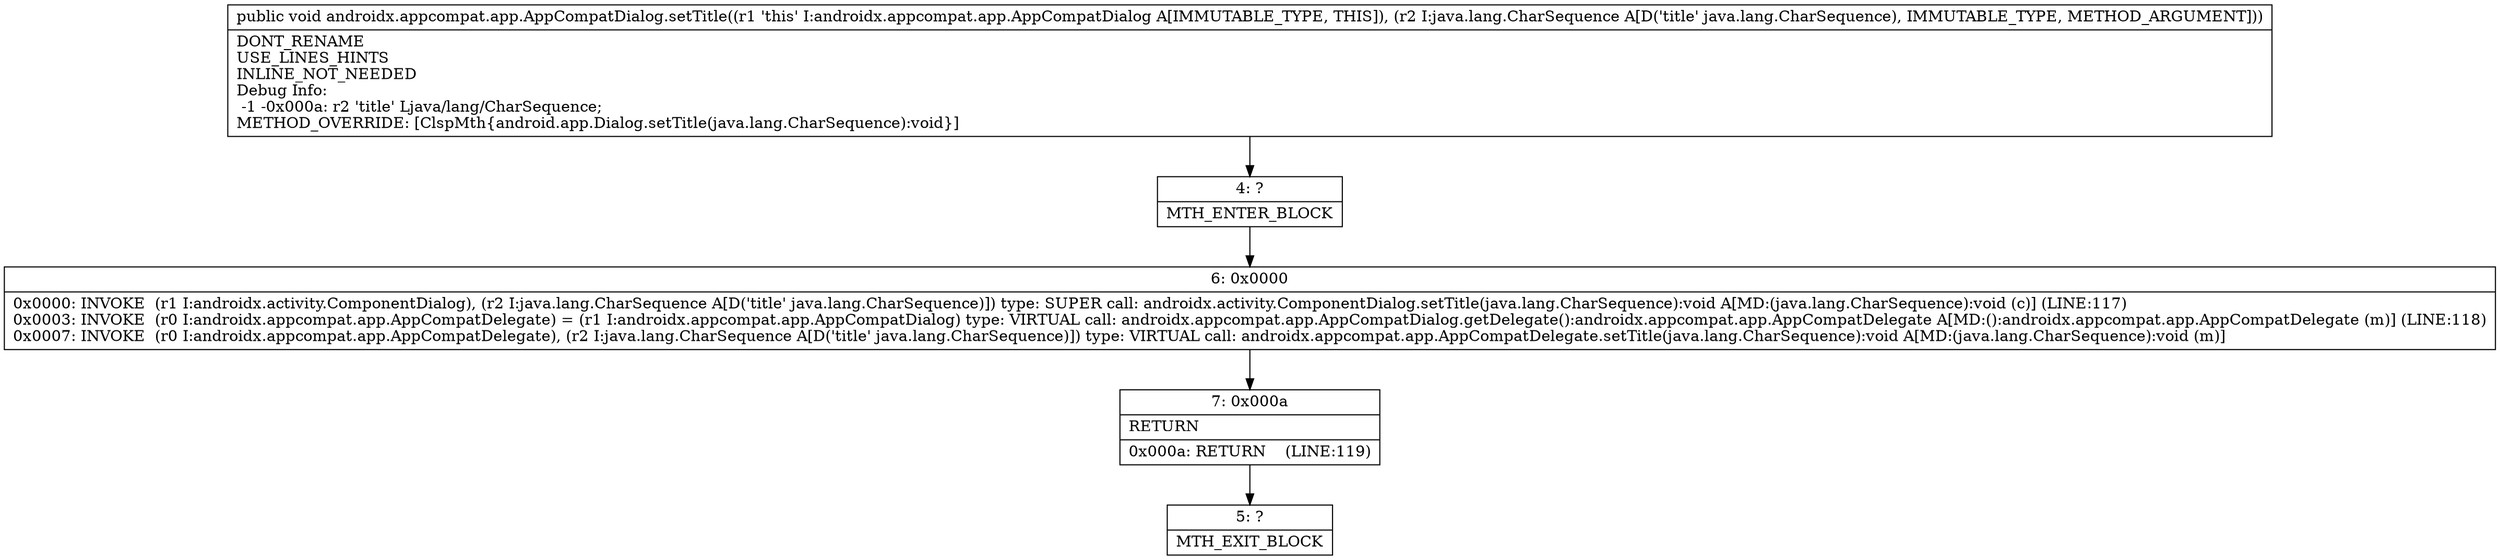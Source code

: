 digraph "CFG forandroidx.appcompat.app.AppCompatDialog.setTitle(Ljava\/lang\/CharSequence;)V" {
Node_4 [shape=record,label="{4\:\ ?|MTH_ENTER_BLOCK\l}"];
Node_6 [shape=record,label="{6\:\ 0x0000|0x0000: INVOKE  (r1 I:androidx.activity.ComponentDialog), (r2 I:java.lang.CharSequence A[D('title' java.lang.CharSequence)]) type: SUPER call: androidx.activity.ComponentDialog.setTitle(java.lang.CharSequence):void A[MD:(java.lang.CharSequence):void (c)] (LINE:117)\l0x0003: INVOKE  (r0 I:androidx.appcompat.app.AppCompatDelegate) = (r1 I:androidx.appcompat.app.AppCompatDialog) type: VIRTUAL call: androidx.appcompat.app.AppCompatDialog.getDelegate():androidx.appcompat.app.AppCompatDelegate A[MD:():androidx.appcompat.app.AppCompatDelegate (m)] (LINE:118)\l0x0007: INVOKE  (r0 I:androidx.appcompat.app.AppCompatDelegate), (r2 I:java.lang.CharSequence A[D('title' java.lang.CharSequence)]) type: VIRTUAL call: androidx.appcompat.app.AppCompatDelegate.setTitle(java.lang.CharSequence):void A[MD:(java.lang.CharSequence):void (m)]\l}"];
Node_7 [shape=record,label="{7\:\ 0x000a|RETURN\l|0x000a: RETURN    (LINE:119)\l}"];
Node_5 [shape=record,label="{5\:\ ?|MTH_EXIT_BLOCK\l}"];
MethodNode[shape=record,label="{public void androidx.appcompat.app.AppCompatDialog.setTitle((r1 'this' I:androidx.appcompat.app.AppCompatDialog A[IMMUTABLE_TYPE, THIS]), (r2 I:java.lang.CharSequence A[D('title' java.lang.CharSequence), IMMUTABLE_TYPE, METHOD_ARGUMENT]))  | DONT_RENAME\lUSE_LINES_HINTS\lINLINE_NOT_NEEDED\lDebug Info:\l  \-1 \-0x000a: r2 'title' Ljava\/lang\/CharSequence;\lMETHOD_OVERRIDE: [ClspMth\{android.app.Dialog.setTitle(java.lang.CharSequence):void\}]\l}"];
MethodNode -> Node_4;Node_4 -> Node_6;
Node_6 -> Node_7;
Node_7 -> Node_5;
}

